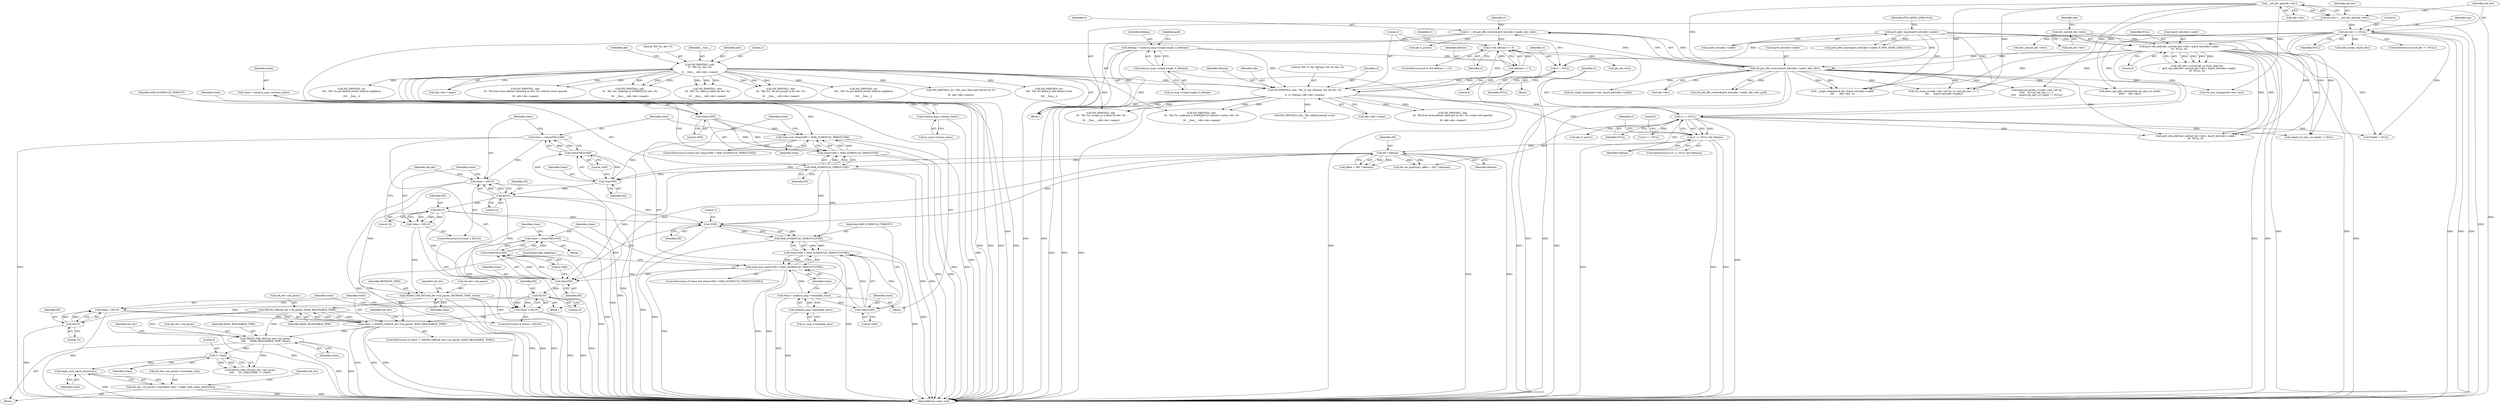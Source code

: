 digraph "0_linux_6fd99094de2b83d1d4c8457f2c83483b2828e75a@API" {
"1000713" [label="(Call,neigh_rand_reach_time(rtime))"];
"1000704" [label="(Call,3 * rtime)"];
"1000693" [label="(Call,NEIGH_VAR_SET(in6_dev->nd_parms,\n\t\t\t\t\t      BASE_REACHABLE_TIME, rtime))"];
"1000687" [label="(Call,NEIGH_VAR(in6_dev->nd_parms, BASE_REACHABLE_TIME))"];
"1000633" [label="(Call,NEIGH_VAR_SET(in6_dev->nd_parms, RETRANS_TIME, rtime))"];
"1000628" [label="(Call,rtime = HZ/10)"];
"1000630" [label="(Call,HZ/10)"];
"1000625" [label="(Call,HZ/10)"];
"1000618" [label="(Call,rtime*HZ)"];
"1000605" [label="(Call,rtime && rtime/1000 < MAX_SCHEDULE_TIMEOUT/HZ)"];
"1000598" [label="(Call,rtime = ntohl(ra_msg->retrans_timer))"];
"1000600" [label="(Call,ntohl(ra_msg->retrans_timer))"];
"1000608" [label="(Call,rtime/1000)"];
"1000607" [label="(Call,rtime/1000 < MAX_SCHEDULE_TIMEOUT/HZ)"];
"1000611" [label="(Call,MAX_SCHEDULE_TIMEOUT/HZ)"];
"1000538" [label="(Call,HZ * lifetime)"];
"1000453" [label="(Call,rt == NULL && lifetime)"];
"1000454" [label="(Call,rt == NULL)"];
"1000441" [label="(Call,ND_PRINTK(3, info, \"RA: rt: %p  lifetime: %d, for dev: %s\n\",\n\t\t  rt, lifetime, skb->dev->name))"];
"1000154" [label="(Call,ND_PRINTK(2, info,\n\t\t  \"RA: %s, dev: %s\n\",\n\t\t  __func__, skb->dev->name))"];
"1000430" [label="(Call,rt && lifetime == 0)"];
"1000391" [label="(Call,rt = rt6_get_dflt_router(&ipv6_hdr(skb)->saddr, skb->dev))"];
"1000393" [label="(Call,rt6_get_dflt_router(&ipv6_hdr(skb)->saddr, skb->dev))"];
"1000167" [label="(Call,ipv6_addr_type(&ipv6_hdr(skb)->saddr))"];
"1000339" [label="(Call,ipv6_chk_addr(dev_net(in6_dev->dev), &ipv6_hdr(skb)->saddr,\n\t\t\t  NULL, 0))"];
"1000340" [label="(Call,dev_net(in6_dev->dev))"];
"1000209" [label="(Call,in6_dev == NULL)"];
"1000202" [label="(Call,in6_dev = __in6_dev_get(skb->dev))"];
"1000204" [label="(Call,__in6_dev_get(skb->dev))"];
"1000432" [label="(Call,lifetime == 0)"];
"1000362" [label="(Call,lifetime = ntohs(ra_msg->icmph.icmp6_rt_lifetime))"];
"1000364" [label="(Call,ntohs(ra_msg->icmph.icmp6_rt_lifetime))"];
"1000438" [label="(Call,rt = NULL)"];
"1000623" [label="(Call,rtime < HZ/10)"];
"1000615" [label="(Call,rtime = (rtime*HZ)/1000)"];
"1000617" [label="(Call,(rtime*HZ)/1000)"];
"1000685" [label="(Call,rtime != NEIGH_VAR(in6_dev->nd_parms, BASE_REACHABLE_TIME))"];
"1000679" [label="(Call,rtime = HZ/10)"];
"1000681" [label="(Call,HZ/10)"];
"1000676" [label="(Call,HZ/10)"];
"1000669" [label="(Call,rtime*HZ)"];
"1000654" [label="(Call,rtime && rtime/1000 < MAX_SCHEDULE_TIMEOUT/(3*HZ))"];
"1000647" [label="(Call,rtime = ntohl(ra_msg->reachable_time))"];
"1000649" [label="(Call,ntohl(ra_msg->reachable_time))"];
"1000657" [label="(Call,rtime/1000)"];
"1000656" [label="(Call,rtime/1000 < MAX_SCHEDULE_TIMEOUT/(3*HZ))"];
"1000660" [label="(Call,MAX_SCHEDULE_TIMEOUT/(3*HZ))"];
"1000662" [label="(Call,3*HZ)"];
"1000674" [label="(Call,rtime < HZ/10)"];
"1000666" [label="(Call,rtime = (rtime*HZ)/1000)"];
"1000668" [label="(Call,(rtime*HZ)/1000)"];
"1000707" [label="(Call,in6_dev->nd_parms->reachable_time = neigh_rand_reach_time(rtime))"];
"1000365" [label="(Call,ra_msg->icmph.icmp6_rt_lifetime)"];
"1000723" [label="(JumpTarget,skip_linkparms:)"];
"1000667" [label="(Identifier,rtime)"];
"1000453" [label="(Call,rt == NULL && lifetime)"];
"1000391" [label="(Call,rt = rt6_get_dflt_router(&ipv6_hdr(skb)->saddr, skb->dev))"];
"1000699" [label="(Call,NEIGH_VAR_SET(in6_dev->nd_parms,\n\t\t\t\t\t      GC_STALETIME, 3 * rtime))"];
"1000681" [label="(Call,HZ/10)"];
"1000672" [label="(Literal,1000)"];
"1000340" [label="(Call,dev_net(in6_dev->dev))"];
"1000371" [label="(Identifier,pref)"];
"1000661" [label="(Identifier,MAX_SCHEDULE_TIMEOUT)"];
"1000622" [label="(ControlStructure,if (rtime < HZ/10))"];
"1000680" [label="(Identifier,rtime)"];
"1000686" [label="(Identifier,rtime)"];
"1000362" [label="(Call,lifetime = ntohs(ra_msg->icmph.icmp6_rt_lifetime))"];
"1000363" [label="(Identifier,lifetime)"];
"1000628" [label="(Call,rtime = HZ/10)"];
"1000694" [label="(Call,in6_dev->nd_parms)"];
"1000819" [label="(Call,ND_PRINTK(2, info,\n\t\t\t  \"RA from local address detected on dev: %s: router info ignored.\n\",\n\t\t\t  skb->dev->name))"];
"1000684" [label="(ControlStructure,if (rtime != NEIGH_VAR(in6_dev->nd_parms, BASE_REACHABLE_TIME)))"];
"1000691" [label="(Identifier,BASE_REACHABLE_TIME)"];
"1000635" [label="(Identifier,in6_dev)"];
"1000675" [label="(Identifier,rtime)"];
"1000713" [label="(Call,neigh_rand_reach_time(rtime))"];
"1000352" [label="(Call,ND_PRINTK(2, info,\n\t\t\t  \"RA from local address detected on dev: %s: default router ignored\n\",\n\t\t\t  skb->dev->name))"];
"1000158" [label="(Identifier,__func__)"];
"1000403" [label="(Identifier,rt)"];
"1000601" [label="(Call,ra_msg->retrans_timer)"];
"1000444" [label="(Literal,\"RA: rt: %p  lifetime: %d, for dev: %s\n\")"];
"1000154" [label="(Call,ND_PRINTK(2, info,\n\t\t  \"RA: %s, dev: %s\n\",\n\t\t  __func__, skb->dev->name))"];
"1000436" [label="(Call,ip6_del_rt(rt))"];
"1000608" [label="(Call,rtime/1000)"];
"1000688" [label="(Call,in6_dev->nd_parms)"];
"1000658" [label="(Identifier,rtime)"];
"1000806" [label="(Call,ipv6_chk_addr(dev_net(in6_dev->dev), &ipv6_hdr(skb)->saddr,\n\t\t\t  NULL, 0))"];
"1000632" [label="(Literal,10)"];
"1000614" [label="(Block,)"];
"1000433" [label="(Identifier,lifetime)"];
"1000615" [label="(Call,rtime = (rtime*HZ)/1000)"];
"1000900" [label="(Call,rt6_route_rcv(skb->dev, (u8 *)p, (p->nd_opt_len) << 3,\n\t\t\t\t      &ipv6_hdr(skb)->saddr))"];
"1000226" [label="(Identifier,opt)"];
"1000625" [label="(Call,HZ/10)"];
"1000437" [label="(Identifier,rt)"];
"1000605" [label="(Call,rtime && rtime/1000 < MAX_SCHEDULE_TIMEOUT/HZ)"];
"1000705" [label="(Literal,3)"];
"1000683" [label="(Literal,10)"];
"1000650" [label="(Call,ra_msg->reachable_time)"];
"1000666" [label="(Call,rtime = (rtime*HZ)/1000)"];
"1000620" [label="(Identifier,HZ)"];
"1000455" [label="(Identifier,rt)"];
"1000611" [label="(Call,MAX_SCHEDULE_TIMEOUT/HZ)"];
"1000454" [label="(Call,rt == NULL)"];
"1000204" [label="(Call,__in6_dev_get(skb->dev))"];
"1000787" [label="(Call,ND_PRINTK(2, info,\n\t\t\t  \"RA: %s, accept_ra is false for dev: %s\n\",\n\t\t\t  __func__, skb->dev->name))"];
"1000634" [label="(Call,in6_dev->nd_parms)"];
"1000421" [label="(Call,ND_PRINTK(0, err,\n\t\t\t\t  \"RA: %s got default router without neighbour\n\",\n\t\t\t\t  __func__))"];
"1000435" [label="(Block,)"];
"1000630" [label="(Call,HZ/10)"];
"1000205" [label="(Call,skb->dev)"];
"1000677" [label="(Identifier,HZ)"];
"1000173" [label="(Identifier,IPV6_ADDR_LINKLOCAL)"];
"1000708" [label="(Call,in6_dev->nd_parms->reachable_time)"];
"1000432" [label="(Call,lifetime == 0)"];
"1000637" [label="(Identifier,RETRANS_TIME)"];
"1000623" [label="(Call,rtime < HZ/10)"];
"1001104" [label="(MethodReturn,static void)"];
"1000536" [label="(Call,jiffies + (HZ * lifetime))"];
"1000434" [label="(Literal,0)"];
"1000459" [label="(Call,ND_PRINTK(3, info, \"RA: adding default router\n\"))"];
"1000687" [label="(Call,NEIGH_VAR(in6_dev->nd_parms, BASE_REACHABLE_TIME))"];
"1000112" [label="(Block,)"];
"1000159" [label="(Call,skb->dev->name)"];
"1000349" [label="(Identifier,NULL)"];
"1000607" [label="(Call,rtime/1000 < MAX_SCHEDULE_TIMEOUT/HZ)"];
"1000238" [label="(Call,ipv6_accept_ra(in6_dev))"];
"1000259" [label="(Call,ND_PRINTK(2, info,\n\t\t\t  \"RA: %s, nodetype is NODEFAULT, dev: %s\n\",\n\t\t\t  __func__, skb->dev->name))"];
"1000618" [label="(Call,rtime*HZ)"];
"1000344" [label="(Call,&ipv6_hdr(skb)->saddr)"];
"1000633" [label="(Call,NEIGH_VAR_SET(in6_dev->nd_parms, RETRANS_TIME, rtime))"];
"1000697" [label="(Identifier,BASE_REACHABLE_TIME)"];
"1000617" [label="(Call,(rtime*HZ)/1000)"];
"1000671" [label="(Identifier,HZ)"];
"1000669" [label="(Call,rtime*HZ)"];
"1000674" [label="(Call,rtime < HZ/10)"];
"1000682" [label="(Identifier,HZ)"];
"1000209" [label="(Call,in6_dev == NULL)"];
"1000393" [label="(Call,rt6_get_dflt_router(&ipv6_hdr(skb)->saddr, skb->dev))"];
"1000613" [label="(Identifier,HZ)"];
"1000430" [label="(Call,rt && lifetime == 0)"];
"1000438" [label="(Call,rt = NULL)"];
"1000446" [label="(Identifier,lifetime)"];
"1000659" [label="(Literal,1000)"];
"1000695" [label="(Identifier,in6_dev)"];
"1000664" [label="(Identifier,HZ)"];
"1000807" [label="(Call,dev_net(in6_dev->dev))"];
"1000439" [label="(Identifier,rt)"];
"1000443" [label="(Identifier,info)"];
"1000685" [label="(Call,rtime != NEIGH_VAR(in6_dev->nd_parms, BASE_REACHABLE_TIME))"];
"1000663" [label="(Literal,3)"];
"1000392" [label="(Identifier,rt)"];
"1000332" [label="(Call,!in6_dev->cnf.accept_ra_from_local &&\n\t    ipv6_chk_addr(dev_net(in6_dev->dev), &ipv6_hdr(skb)->saddr,\n\t\t\t  NULL, 0))"];
"1000631" [label="(Identifier,HZ)"];
"1000616" [label="(Identifier,rtime)"];
"1000692" [label="(Block,)"];
"1000599" [label="(Identifier,rtime)"];
"1000166" [label="(Call,ipv6_addr_type(&ipv6_hdr(skb)->saddr) & IPV6_ADDR_LINKLOCAL)"];
"1000426" [label="(Call,ip6_rt_put(rt))"];
"1000629" [label="(Identifier,rtime)"];
"1000431" [label="(Identifier,rt)"];
"1000407" [label="(Call,dst_neigh_lookup(&rt->dst, &ipv6_hdr(skb)->saddr))"];
"1000701" [label="(Identifier,in6_dev)"];
"1000208" [label="(ControlStructure,if (in6_dev == NULL))"];
"1000156" [label="(Identifier,info)"];
"1000320" [label="(Call,ND_PRINTK(2, info,\n\t\t\t  \"RA: %s, defrtr is false for dev: %s\n\",\n\t\t\t  __func__, skb->dev->name))"];
"1000457" [label="(Identifier,lifetime)"];
"1000627" [label="(Literal,10)"];
"1000211" [label="(Identifier,NULL)"];
"1000241" [label="(Call,ND_PRINTK(2, info,\n\t\t\t  \"RA: %s, did not accept ra for dev: %s\n\",\n\t\t\t  __func__, skb->dev->name))"];
"1000704" [label="(Call,3 * rtime)"];
"1000626" [label="(Identifier,HZ)"];
"1000656" [label="(Call,rtime/1000 < MAX_SCHEDULE_TIMEOUT/(3*HZ))"];
"1000210" [label="(Identifier,in6_dev)"];
"1000670" [label="(Identifier,rtime)"];
"1000660" [label="(Call,MAX_SCHEDULE_TIMEOUT/(3*HZ))"];
"1000673" [label="(ControlStructure,if (rtime < HZ/10))"];
"1000442" [label="(Literal,3)"];
"1000214" [label="(Literal,0)"];
"1000364" [label="(Call,ntohs(ra_msg->icmph.icmp6_rt_lifetime))"];
"1000609" [label="(Identifier,rtime)"];
"1000203" [label="(Identifier,in6_dev)"];
"1000717" [label="(Identifier,in6_dev)"];
"1000706" [label="(Identifier,rtime)"];
"1000155" [label="(Literal,2)"];
"1000171" [label="(Identifier,skb)"];
"1000202" [label="(Call,in6_dev = __in6_dev_get(skb->dev))"];
"1000429" [label="(ControlStructure,if (rt && lifetime == 0))"];
"1000624" [label="(Identifier,rtime)"];
"1000460" [label="(Literal,3)"];
"1000399" [label="(Call,skb->dev)"];
"1001098" [label="(Call,ip6_rt_put(rt))"];
"1000963" [label="(Call,addrconf_prefix_rcv(skb->dev, (u8 *)p,\n\t\t\t\t\t    (p->nd_opt_len) << 3,\n\t\t\t\t\t    ndopts.nd_opts_src_lladdr != NULL))"];
"1000619" [label="(Identifier,rtime)"];
"1000729" [label="(Call,__neigh_lookup(&nd_tbl, &ipv6_hdr(skb)->saddr,\n\t\t\t\t       skb->dev, 1))"];
"1000452" [label="(ControlStructure,if (rt == NULL && lifetime))"];
"1000503" [label="(Call,ND_PRINTK(0, err,\n\t\t\t\t  \"RA: %s got default router without neighbour\n\",\n\t\t\t\t  __func__))"];
"1000456" [label="(Identifier,NULL)"];
"1000641" [label="(Identifier,in6_dev)"];
"1000648" [label="(Identifier,rtime)"];
"1000638" [label="(Identifier,rtime)"];
"1000476" [label="(Call,rt == NULL)"];
"1000539" [label="(Identifier,HZ)"];
"1000394" [label="(Call,&ipv6_hdr(skb)->saddr)"];
"1000600" [label="(Call,ntohl(ra_msg->retrans_timer))"];
"1000655" [label="(Identifier,rtime)"];
"1000465" [label="(Call,rt6_add_dflt_router(&ipv6_hdr(skb)->saddr, skb->dev, pref))"];
"1000654" [label="(Call,rtime && rtime/1000 < MAX_SCHEDULE_TIMEOUT/(3*HZ))"];
"1000157" [label="(Literal,\"RA: %s, dev: %s\n\")"];
"1000347" [label="(Identifier,skb)"];
"1000167" [label="(Call,ipv6_addr_type(&ipv6_hdr(skb)->saddr))"];
"1000604" [label="(ControlStructure,if (rtime && rtime/1000 < MAX_SCHEDULE_TIMEOUT/HZ))"];
"1000447" [label="(Call,skb->dev->name)"];
"1000714" [label="(Identifier,rtime)"];
"1000693" [label="(Call,NEIGH_VAR_SET(in6_dev->nd_parms,\n\t\t\t\t\t      BASE_REACHABLE_TIME, rtime))"];
"1000925" [label="(Call,ND_PRINTK(2, info,\n\t\t\t  \"RA: %s, nodetype is NODEFAULT (interior routes), dev: %s\n\",\n\t\t\t  __func__, skb->dev->name))"];
"1000657" [label="(Call,rtime/1000)"];
"1000649" [label="(Call,ntohl(ra_msg->reachable_time))"];
"1000647" [label="(Call,rtime = ntohl(ra_msg->reachable_time))"];
"1000213" [label="(Call,ND_PRINTK(0, err, \"RA: can't find inet6 device for %s\n\",\n\t\t\t  skb->dev->name))"];
"1000440" [label="(Identifier,NULL)"];
"1000534" [label="(Call,rt6_set_expires(rt, jiffies + (HZ * lifetime)))"];
"1000480" [label="(Call,ND_PRINTK(0, err,\n\t\t\t\t  \"RA: %s failed to add default route\n\",\n\t\t\t\t  __func__))"];
"1000668" [label="(Call,(rtime*HZ)/1000)"];
"1000662" [label="(Call,3*HZ)"];
"1000975" [label="(Call,ndopts.nd_opts_src_lladdr != NULL)"];
"1000168" [label="(Call,&ipv6_hdr(skb)->saddr)"];
"1001055" [label="(Call,rt6_mtu_change(skb->dev, mtu))"];
"1000441" [label="(Call,ND_PRINTK(3, info, \"RA: rt: %p  lifetime: %d, for dev: %s\n\",\n\t\t  rt, lifetime, skb->dev->name))"];
"1000621" [label="(Literal,1000)"];
"1000707" [label="(Call,in6_dev->nd_parms->reachable_time = neigh_rand_reach_time(rtime))"];
"1000679" [label="(Call,rtime = HZ/10)"];
"1000540" [label="(Identifier,lifetime)"];
"1000610" [label="(Literal,1000)"];
"1000339" [label="(Call,ipv6_chk_addr(dev_net(in6_dev->dev), &ipv6_hdr(skb)->saddr,\n\t\t\t  NULL, 0))"];
"1000350" [label="(Literal,0)"];
"1000698" [label="(Identifier,rtime)"];
"1000598" [label="(Call,rtime = ntohl(ra_msg->retrans_timer))"];
"1000676" [label="(Call,HZ/10)"];
"1000606" [label="(Identifier,rtime)"];
"1000596" [label="(Block,)"];
"1000745" [label="(Call,*lladdr = NULL)"];
"1000538" [label="(Call,HZ * lifetime)"];
"1000445" [label="(Identifier,rt)"];
"1000665" [label="(Block,)"];
"1000341" [label="(Call,in6_dev->dev)"];
"1000612" [label="(Identifier,MAX_SCHEDULE_TIMEOUT)"];
"1000518" [label="(Identifier,rt)"];
"1000678" [label="(Literal,10)"];
"1000653" [label="(ControlStructure,if (rtime && rtime/1000 < MAX_SCHEDULE_TIMEOUT/(3*HZ)))"];
"1000755" [label="(Call,ndisc_opt_addr_data(ndopts.nd_opts_src_lladdr,\n\t\t\t\t\t\t     skb->dev))"];
"1000713" -> "1000707"  [label="AST: "];
"1000713" -> "1000714"  [label="CFG: "];
"1000714" -> "1000713"  [label="AST: "];
"1000707" -> "1000713"  [label="CFG: "];
"1000713" -> "1001104"  [label="DDG: "];
"1000713" -> "1000707"  [label="DDG: "];
"1000704" -> "1000713"  [label="DDG: "];
"1000704" -> "1000699"  [label="AST: "];
"1000704" -> "1000706"  [label="CFG: "];
"1000705" -> "1000704"  [label="AST: "];
"1000706" -> "1000704"  [label="AST: "];
"1000699" -> "1000704"  [label="CFG: "];
"1000704" -> "1000699"  [label="DDG: "];
"1000704" -> "1000699"  [label="DDG: "];
"1000693" -> "1000704"  [label="DDG: "];
"1000693" -> "1000692"  [label="AST: "];
"1000693" -> "1000698"  [label="CFG: "];
"1000694" -> "1000693"  [label="AST: "];
"1000697" -> "1000693"  [label="AST: "];
"1000698" -> "1000693"  [label="AST: "];
"1000701" -> "1000693"  [label="CFG: "];
"1000693" -> "1001104"  [label="DDG: "];
"1000693" -> "1001104"  [label="DDG: "];
"1000687" -> "1000693"  [label="DDG: "];
"1000687" -> "1000693"  [label="DDG: "];
"1000685" -> "1000693"  [label="DDG: "];
"1000693" -> "1000699"  [label="DDG: "];
"1000687" -> "1000685"  [label="AST: "];
"1000687" -> "1000691"  [label="CFG: "];
"1000688" -> "1000687"  [label="AST: "];
"1000691" -> "1000687"  [label="AST: "];
"1000685" -> "1000687"  [label="CFG: "];
"1000687" -> "1001104"  [label="DDG: "];
"1000687" -> "1001104"  [label="DDG: "];
"1000687" -> "1000685"  [label="DDG: "];
"1000687" -> "1000685"  [label="DDG: "];
"1000633" -> "1000687"  [label="DDG: "];
"1000633" -> "1000614"  [label="AST: "];
"1000633" -> "1000638"  [label="CFG: "];
"1000634" -> "1000633"  [label="AST: "];
"1000637" -> "1000633"  [label="AST: "];
"1000638" -> "1000633"  [label="AST: "];
"1000641" -> "1000633"  [label="CFG: "];
"1000633" -> "1001104"  [label="DDG: "];
"1000633" -> "1001104"  [label="DDG: "];
"1000633" -> "1001104"  [label="DDG: "];
"1000628" -> "1000633"  [label="DDG: "];
"1000623" -> "1000633"  [label="DDG: "];
"1000628" -> "1000622"  [label="AST: "];
"1000628" -> "1000630"  [label="CFG: "];
"1000629" -> "1000628"  [label="AST: "];
"1000630" -> "1000628"  [label="AST: "];
"1000635" -> "1000628"  [label="CFG: "];
"1000628" -> "1001104"  [label="DDG: "];
"1000630" -> "1000628"  [label="DDG: "];
"1000630" -> "1000628"  [label="DDG: "];
"1000630" -> "1000632"  [label="CFG: "];
"1000631" -> "1000630"  [label="AST: "];
"1000632" -> "1000630"  [label="AST: "];
"1000630" -> "1001104"  [label="DDG: "];
"1000625" -> "1000630"  [label="DDG: "];
"1000630" -> "1000662"  [label="DDG: "];
"1000630" -> "1000669"  [label="DDG: "];
"1000625" -> "1000623"  [label="AST: "];
"1000625" -> "1000627"  [label="CFG: "];
"1000626" -> "1000625"  [label="AST: "];
"1000627" -> "1000625"  [label="AST: "];
"1000623" -> "1000625"  [label="CFG: "];
"1000625" -> "1001104"  [label="DDG: "];
"1000625" -> "1000623"  [label="DDG: "];
"1000625" -> "1000623"  [label="DDG: "];
"1000618" -> "1000625"  [label="DDG: "];
"1000625" -> "1000662"  [label="DDG: "];
"1000625" -> "1000669"  [label="DDG: "];
"1000618" -> "1000617"  [label="AST: "];
"1000618" -> "1000620"  [label="CFG: "];
"1000619" -> "1000618"  [label="AST: "];
"1000620" -> "1000618"  [label="AST: "];
"1000621" -> "1000618"  [label="CFG: "];
"1000618" -> "1000617"  [label="DDG: "];
"1000618" -> "1000617"  [label="DDG: "];
"1000605" -> "1000618"  [label="DDG: "];
"1000611" -> "1000618"  [label="DDG: "];
"1000538" -> "1000618"  [label="DDG: "];
"1000605" -> "1000604"  [label="AST: "];
"1000605" -> "1000606"  [label="CFG: "];
"1000605" -> "1000607"  [label="CFG: "];
"1000606" -> "1000605"  [label="AST: "];
"1000607" -> "1000605"  [label="AST: "];
"1000616" -> "1000605"  [label="CFG: "];
"1000648" -> "1000605"  [label="CFG: "];
"1000605" -> "1001104"  [label="DDG: "];
"1000605" -> "1001104"  [label="DDG: "];
"1000598" -> "1000605"  [label="DDG: "];
"1000608" -> "1000605"  [label="DDG: "];
"1000607" -> "1000605"  [label="DDG: "];
"1000607" -> "1000605"  [label="DDG: "];
"1000598" -> "1000596"  [label="AST: "];
"1000598" -> "1000600"  [label="CFG: "];
"1000599" -> "1000598"  [label="AST: "];
"1000600" -> "1000598"  [label="AST: "];
"1000606" -> "1000598"  [label="CFG: "];
"1000598" -> "1001104"  [label="DDG: "];
"1000600" -> "1000598"  [label="DDG: "];
"1000598" -> "1000608"  [label="DDG: "];
"1000600" -> "1000601"  [label="CFG: "];
"1000601" -> "1000600"  [label="AST: "];
"1000600" -> "1001104"  [label="DDG: "];
"1000608" -> "1000607"  [label="AST: "];
"1000608" -> "1000610"  [label="CFG: "];
"1000609" -> "1000608"  [label="AST: "];
"1000610" -> "1000608"  [label="AST: "];
"1000612" -> "1000608"  [label="CFG: "];
"1000608" -> "1000607"  [label="DDG: "];
"1000608" -> "1000607"  [label="DDG: "];
"1000607" -> "1000611"  [label="CFG: "];
"1000611" -> "1000607"  [label="AST: "];
"1000607" -> "1001104"  [label="DDG: "];
"1000607" -> "1001104"  [label="DDG: "];
"1000611" -> "1000607"  [label="DDG: "];
"1000611" -> "1000607"  [label="DDG: "];
"1000611" -> "1000613"  [label="CFG: "];
"1000612" -> "1000611"  [label="AST: "];
"1000613" -> "1000611"  [label="AST: "];
"1000611" -> "1001104"  [label="DDG: "];
"1000611" -> "1001104"  [label="DDG: "];
"1000538" -> "1000611"  [label="DDG: "];
"1000611" -> "1000660"  [label="DDG: "];
"1000611" -> "1000662"  [label="DDG: "];
"1000611" -> "1000669"  [label="DDG: "];
"1000538" -> "1000536"  [label="AST: "];
"1000538" -> "1000540"  [label="CFG: "];
"1000539" -> "1000538"  [label="AST: "];
"1000540" -> "1000538"  [label="AST: "];
"1000536" -> "1000538"  [label="CFG: "];
"1000538" -> "1001104"  [label="DDG: "];
"1000538" -> "1001104"  [label="DDG: "];
"1000538" -> "1000534"  [label="DDG: "];
"1000538" -> "1000534"  [label="DDG: "];
"1000538" -> "1000536"  [label="DDG: "];
"1000538" -> "1000536"  [label="DDG: "];
"1000453" -> "1000538"  [label="DDG: "];
"1000538" -> "1000662"  [label="DDG: "];
"1000538" -> "1000669"  [label="DDG: "];
"1000453" -> "1000452"  [label="AST: "];
"1000453" -> "1000454"  [label="CFG: "];
"1000453" -> "1000457"  [label="CFG: "];
"1000454" -> "1000453"  [label="AST: "];
"1000457" -> "1000453"  [label="AST: "];
"1000460" -> "1000453"  [label="CFG: "];
"1000518" -> "1000453"  [label="CFG: "];
"1000453" -> "1001104"  [label="DDG: "];
"1000453" -> "1001104"  [label="DDG: "];
"1000453" -> "1001104"  [label="DDG: "];
"1000454" -> "1000453"  [label="DDG: "];
"1000454" -> "1000453"  [label="DDG: "];
"1000441" -> "1000453"  [label="DDG: "];
"1000454" -> "1000456"  [label="CFG: "];
"1000455" -> "1000454"  [label="AST: "];
"1000456" -> "1000454"  [label="AST: "];
"1000457" -> "1000454"  [label="CFG: "];
"1000454" -> "1001104"  [label="DDG: "];
"1000441" -> "1000454"  [label="DDG: "];
"1000339" -> "1000454"  [label="DDG: "];
"1000209" -> "1000454"  [label="DDG: "];
"1000454" -> "1000476"  [label="DDG: "];
"1000454" -> "1000534"  [label="DDG: "];
"1000454" -> "1000745"  [label="DDG: "];
"1000454" -> "1000806"  [label="DDG: "];
"1000454" -> "1000975"  [label="DDG: "];
"1000454" -> "1001098"  [label="DDG: "];
"1000441" -> "1000112"  [label="AST: "];
"1000441" -> "1000447"  [label="CFG: "];
"1000442" -> "1000441"  [label="AST: "];
"1000443" -> "1000441"  [label="AST: "];
"1000444" -> "1000441"  [label="AST: "];
"1000445" -> "1000441"  [label="AST: "];
"1000446" -> "1000441"  [label="AST: "];
"1000447" -> "1000441"  [label="AST: "];
"1000455" -> "1000441"  [label="CFG: "];
"1000441" -> "1001104"  [label="DDG: "];
"1000441" -> "1001104"  [label="DDG: "];
"1000441" -> "1001104"  [label="DDG: "];
"1000154" -> "1000441"  [label="DDG: "];
"1000154" -> "1000441"  [label="DDG: "];
"1000430" -> "1000441"  [label="DDG: "];
"1000438" -> "1000441"  [label="DDG: "];
"1000432" -> "1000441"  [label="DDG: "];
"1000362" -> "1000441"  [label="DDG: "];
"1000441" -> "1000459"  [label="DDG: "];
"1000441" -> "1000787"  [label="DDG: "];
"1000441" -> "1000787"  [label="DDG: "];
"1000441" -> "1000819"  [label="DDG: "];
"1000441" -> "1000819"  [label="DDG: "];
"1000441" -> "1000925"  [label="DDG: "];
"1000441" -> "1000925"  [label="DDG: "];
"1000154" -> "1000112"  [label="AST: "];
"1000154" -> "1000159"  [label="CFG: "];
"1000155" -> "1000154"  [label="AST: "];
"1000156" -> "1000154"  [label="AST: "];
"1000157" -> "1000154"  [label="AST: "];
"1000158" -> "1000154"  [label="AST: "];
"1000159" -> "1000154"  [label="AST: "];
"1000171" -> "1000154"  [label="CFG: "];
"1000154" -> "1001104"  [label="DDG: "];
"1000154" -> "1001104"  [label="DDG: "];
"1000154" -> "1001104"  [label="DDG: "];
"1000154" -> "1001104"  [label="DDG: "];
"1000154" -> "1000213"  [label="DDG: "];
"1000154" -> "1000241"  [label="DDG: "];
"1000154" -> "1000241"  [label="DDG: "];
"1000154" -> "1000241"  [label="DDG: "];
"1000154" -> "1000259"  [label="DDG: "];
"1000154" -> "1000259"  [label="DDG: "];
"1000154" -> "1000259"  [label="DDG: "];
"1000154" -> "1000320"  [label="DDG: "];
"1000154" -> "1000320"  [label="DDG: "];
"1000154" -> "1000320"  [label="DDG: "];
"1000154" -> "1000352"  [label="DDG: "];
"1000154" -> "1000352"  [label="DDG: "];
"1000154" -> "1000421"  [label="DDG: "];
"1000154" -> "1000480"  [label="DDG: "];
"1000154" -> "1000503"  [label="DDG: "];
"1000154" -> "1000787"  [label="DDG: "];
"1000154" -> "1000925"  [label="DDG: "];
"1000430" -> "1000429"  [label="AST: "];
"1000430" -> "1000431"  [label="CFG: "];
"1000430" -> "1000432"  [label="CFG: "];
"1000431" -> "1000430"  [label="AST: "];
"1000432" -> "1000430"  [label="AST: "];
"1000437" -> "1000430"  [label="CFG: "];
"1000442" -> "1000430"  [label="CFG: "];
"1000430" -> "1001104"  [label="DDG: "];
"1000430" -> "1001104"  [label="DDG: "];
"1000391" -> "1000430"  [label="DDG: "];
"1000432" -> "1000430"  [label="DDG: "];
"1000432" -> "1000430"  [label="DDG: "];
"1000430" -> "1000436"  [label="DDG: "];
"1000391" -> "1000112"  [label="AST: "];
"1000391" -> "1000393"  [label="CFG: "];
"1000392" -> "1000391"  [label="AST: "];
"1000393" -> "1000391"  [label="AST: "];
"1000403" -> "1000391"  [label="CFG: "];
"1000391" -> "1001104"  [label="DDG: "];
"1000393" -> "1000391"  [label="DDG: "];
"1000393" -> "1000391"  [label="DDG: "];
"1000391" -> "1000426"  [label="DDG: "];
"1000393" -> "1000399"  [label="CFG: "];
"1000394" -> "1000393"  [label="AST: "];
"1000399" -> "1000393"  [label="AST: "];
"1000393" -> "1001104"  [label="DDG: "];
"1000393" -> "1001104"  [label="DDG: "];
"1000167" -> "1000393"  [label="DDG: "];
"1000339" -> "1000393"  [label="DDG: "];
"1000204" -> "1000393"  [label="DDG: "];
"1000393" -> "1000407"  [label="DDG: "];
"1000393" -> "1000465"  [label="DDG: "];
"1000393" -> "1000465"  [label="DDG: "];
"1000393" -> "1000729"  [label="DDG: "];
"1000393" -> "1000729"  [label="DDG: "];
"1000393" -> "1000755"  [label="DDG: "];
"1000393" -> "1000806"  [label="DDG: "];
"1000393" -> "1000900"  [label="DDG: "];
"1000393" -> "1000900"  [label="DDG: "];
"1000393" -> "1000963"  [label="DDG: "];
"1000393" -> "1001055"  [label="DDG: "];
"1000167" -> "1000166"  [label="AST: "];
"1000167" -> "1000168"  [label="CFG: "];
"1000168" -> "1000167"  [label="AST: "];
"1000173" -> "1000167"  [label="CFG: "];
"1000167" -> "1001104"  [label="DDG: "];
"1000167" -> "1000166"  [label="DDG: "];
"1000167" -> "1000339"  [label="DDG: "];
"1000167" -> "1000729"  [label="DDG: "];
"1000167" -> "1000806"  [label="DDG: "];
"1000167" -> "1000900"  [label="DDG: "];
"1000339" -> "1000332"  [label="AST: "];
"1000339" -> "1000350"  [label="CFG: "];
"1000340" -> "1000339"  [label="AST: "];
"1000344" -> "1000339"  [label="AST: "];
"1000349" -> "1000339"  [label="AST: "];
"1000350" -> "1000339"  [label="AST: "];
"1000332" -> "1000339"  [label="CFG: "];
"1000339" -> "1001104"  [label="DDG: "];
"1000339" -> "1001104"  [label="DDG: "];
"1000339" -> "1001104"  [label="DDG: "];
"1000339" -> "1000332"  [label="DDG: "];
"1000339" -> "1000332"  [label="DDG: "];
"1000339" -> "1000332"  [label="DDG: "];
"1000339" -> "1000332"  [label="DDG: "];
"1000340" -> "1000339"  [label="DDG: "];
"1000209" -> "1000339"  [label="DDG: "];
"1000339" -> "1000438"  [label="DDG: "];
"1000339" -> "1000729"  [label="DDG: "];
"1000339" -> "1000745"  [label="DDG: "];
"1000339" -> "1000806"  [label="DDG: "];
"1000339" -> "1000806"  [label="DDG: "];
"1000339" -> "1000900"  [label="DDG: "];
"1000339" -> "1000975"  [label="DDG: "];
"1000340" -> "1000341"  [label="CFG: "];
"1000341" -> "1000340"  [label="AST: "];
"1000347" -> "1000340"  [label="CFG: "];
"1000340" -> "1001104"  [label="DDG: "];
"1000340" -> "1000807"  [label="DDG: "];
"1000209" -> "1000208"  [label="AST: "];
"1000209" -> "1000211"  [label="CFG: "];
"1000210" -> "1000209"  [label="AST: "];
"1000211" -> "1000209"  [label="AST: "];
"1000214" -> "1000209"  [label="CFG: "];
"1000226" -> "1000209"  [label="CFG: "];
"1000209" -> "1001104"  [label="DDG: "];
"1000209" -> "1001104"  [label="DDG: "];
"1000209" -> "1001104"  [label="DDG: "];
"1000202" -> "1000209"  [label="DDG: "];
"1000209" -> "1000238"  [label="DDG: "];
"1000209" -> "1000438"  [label="DDG: "];
"1000209" -> "1000745"  [label="DDG: "];
"1000209" -> "1000806"  [label="DDG: "];
"1000209" -> "1000975"  [label="DDG: "];
"1000202" -> "1000112"  [label="AST: "];
"1000202" -> "1000204"  [label="CFG: "];
"1000203" -> "1000202"  [label="AST: "];
"1000204" -> "1000202"  [label="AST: "];
"1000210" -> "1000202"  [label="CFG: "];
"1000202" -> "1001104"  [label="DDG: "];
"1000204" -> "1000202"  [label="DDG: "];
"1000204" -> "1000205"  [label="CFG: "];
"1000205" -> "1000204"  [label="AST: "];
"1000204" -> "1001104"  [label="DDG: "];
"1000204" -> "1000729"  [label="DDG: "];
"1000204" -> "1000755"  [label="DDG: "];
"1000204" -> "1000900"  [label="DDG: "];
"1000204" -> "1000963"  [label="DDG: "];
"1000204" -> "1001055"  [label="DDG: "];
"1000432" -> "1000434"  [label="CFG: "];
"1000433" -> "1000432"  [label="AST: "];
"1000434" -> "1000432"  [label="AST: "];
"1000362" -> "1000432"  [label="DDG: "];
"1000362" -> "1000112"  [label="AST: "];
"1000362" -> "1000364"  [label="CFG: "];
"1000363" -> "1000362"  [label="AST: "];
"1000364" -> "1000362"  [label="AST: "];
"1000371" -> "1000362"  [label="CFG: "];
"1000362" -> "1001104"  [label="DDG: "];
"1000362" -> "1001104"  [label="DDG: "];
"1000364" -> "1000362"  [label="DDG: "];
"1000364" -> "1000365"  [label="CFG: "];
"1000365" -> "1000364"  [label="AST: "];
"1000364" -> "1001104"  [label="DDG: "];
"1000438" -> "1000435"  [label="AST: "];
"1000438" -> "1000440"  [label="CFG: "];
"1000439" -> "1000438"  [label="AST: "];
"1000440" -> "1000438"  [label="AST: "];
"1000442" -> "1000438"  [label="CFG: "];
"1000623" -> "1000622"  [label="AST: "];
"1000624" -> "1000623"  [label="AST: "];
"1000629" -> "1000623"  [label="CFG: "];
"1000635" -> "1000623"  [label="CFG: "];
"1000623" -> "1001104"  [label="DDG: "];
"1000623" -> "1001104"  [label="DDG: "];
"1000615" -> "1000623"  [label="DDG: "];
"1000615" -> "1000614"  [label="AST: "];
"1000615" -> "1000617"  [label="CFG: "];
"1000616" -> "1000615"  [label="AST: "];
"1000617" -> "1000615"  [label="AST: "];
"1000624" -> "1000615"  [label="CFG: "];
"1000615" -> "1001104"  [label="DDG: "];
"1000617" -> "1000615"  [label="DDG: "];
"1000617" -> "1000615"  [label="DDG: "];
"1000617" -> "1000621"  [label="CFG: "];
"1000621" -> "1000617"  [label="AST: "];
"1000617" -> "1001104"  [label="DDG: "];
"1000685" -> "1000684"  [label="AST: "];
"1000686" -> "1000685"  [label="AST: "];
"1000695" -> "1000685"  [label="CFG: "];
"1000723" -> "1000685"  [label="CFG: "];
"1000685" -> "1001104"  [label="DDG: "];
"1000685" -> "1001104"  [label="DDG: "];
"1000685" -> "1001104"  [label="DDG: "];
"1000679" -> "1000685"  [label="DDG: "];
"1000674" -> "1000685"  [label="DDG: "];
"1000679" -> "1000673"  [label="AST: "];
"1000679" -> "1000681"  [label="CFG: "];
"1000680" -> "1000679"  [label="AST: "];
"1000681" -> "1000679"  [label="AST: "];
"1000686" -> "1000679"  [label="CFG: "];
"1000679" -> "1001104"  [label="DDG: "];
"1000681" -> "1000679"  [label="DDG: "];
"1000681" -> "1000679"  [label="DDG: "];
"1000681" -> "1000683"  [label="CFG: "];
"1000682" -> "1000681"  [label="AST: "];
"1000683" -> "1000681"  [label="AST: "];
"1000681" -> "1001104"  [label="DDG: "];
"1000676" -> "1000681"  [label="DDG: "];
"1000676" -> "1000674"  [label="AST: "];
"1000676" -> "1000678"  [label="CFG: "];
"1000677" -> "1000676"  [label="AST: "];
"1000678" -> "1000676"  [label="AST: "];
"1000674" -> "1000676"  [label="CFG: "];
"1000676" -> "1001104"  [label="DDG: "];
"1000676" -> "1000674"  [label="DDG: "];
"1000676" -> "1000674"  [label="DDG: "];
"1000669" -> "1000676"  [label="DDG: "];
"1000669" -> "1000668"  [label="AST: "];
"1000669" -> "1000671"  [label="CFG: "];
"1000670" -> "1000669"  [label="AST: "];
"1000671" -> "1000669"  [label="AST: "];
"1000672" -> "1000669"  [label="CFG: "];
"1000669" -> "1000668"  [label="DDG: "];
"1000669" -> "1000668"  [label="DDG: "];
"1000654" -> "1000669"  [label="DDG: "];
"1000662" -> "1000669"  [label="DDG: "];
"1000654" -> "1000653"  [label="AST: "];
"1000654" -> "1000655"  [label="CFG: "];
"1000654" -> "1000656"  [label="CFG: "];
"1000655" -> "1000654"  [label="AST: "];
"1000656" -> "1000654"  [label="AST: "];
"1000667" -> "1000654"  [label="CFG: "];
"1000723" -> "1000654"  [label="CFG: "];
"1000654" -> "1001104"  [label="DDG: "];
"1000654" -> "1001104"  [label="DDG: "];
"1000654" -> "1001104"  [label="DDG: "];
"1000647" -> "1000654"  [label="DDG: "];
"1000657" -> "1000654"  [label="DDG: "];
"1000656" -> "1000654"  [label="DDG: "];
"1000656" -> "1000654"  [label="DDG: "];
"1000647" -> "1000596"  [label="AST: "];
"1000647" -> "1000649"  [label="CFG: "];
"1000648" -> "1000647"  [label="AST: "];
"1000649" -> "1000647"  [label="AST: "];
"1000655" -> "1000647"  [label="CFG: "];
"1000647" -> "1001104"  [label="DDG: "];
"1000649" -> "1000647"  [label="DDG: "];
"1000647" -> "1000657"  [label="DDG: "];
"1000649" -> "1000650"  [label="CFG: "];
"1000650" -> "1000649"  [label="AST: "];
"1000649" -> "1001104"  [label="DDG: "];
"1000657" -> "1000656"  [label="AST: "];
"1000657" -> "1000659"  [label="CFG: "];
"1000658" -> "1000657"  [label="AST: "];
"1000659" -> "1000657"  [label="AST: "];
"1000661" -> "1000657"  [label="CFG: "];
"1000657" -> "1000656"  [label="DDG: "];
"1000657" -> "1000656"  [label="DDG: "];
"1000656" -> "1000660"  [label="CFG: "];
"1000660" -> "1000656"  [label="AST: "];
"1000656" -> "1001104"  [label="DDG: "];
"1000656" -> "1001104"  [label="DDG: "];
"1000660" -> "1000656"  [label="DDG: "];
"1000660" -> "1000656"  [label="DDG: "];
"1000660" -> "1000662"  [label="CFG: "];
"1000661" -> "1000660"  [label="AST: "];
"1000662" -> "1000660"  [label="AST: "];
"1000660" -> "1001104"  [label="DDG: "];
"1000660" -> "1001104"  [label="DDG: "];
"1000662" -> "1000660"  [label="DDG: "];
"1000662" -> "1000660"  [label="DDG: "];
"1000662" -> "1000664"  [label="CFG: "];
"1000663" -> "1000662"  [label="AST: "];
"1000664" -> "1000662"  [label="AST: "];
"1000662" -> "1001104"  [label="DDG: "];
"1000674" -> "1000673"  [label="AST: "];
"1000675" -> "1000674"  [label="AST: "];
"1000680" -> "1000674"  [label="CFG: "];
"1000686" -> "1000674"  [label="CFG: "];
"1000674" -> "1001104"  [label="DDG: "];
"1000674" -> "1001104"  [label="DDG: "];
"1000666" -> "1000674"  [label="DDG: "];
"1000666" -> "1000665"  [label="AST: "];
"1000666" -> "1000668"  [label="CFG: "];
"1000667" -> "1000666"  [label="AST: "];
"1000668" -> "1000666"  [label="AST: "];
"1000675" -> "1000666"  [label="CFG: "];
"1000666" -> "1001104"  [label="DDG: "];
"1000668" -> "1000666"  [label="DDG: "];
"1000668" -> "1000666"  [label="DDG: "];
"1000668" -> "1000672"  [label="CFG: "];
"1000672" -> "1000668"  [label="AST: "];
"1000668" -> "1001104"  [label="DDG: "];
"1000707" -> "1000692"  [label="AST: "];
"1000708" -> "1000707"  [label="AST: "];
"1000717" -> "1000707"  [label="CFG: "];
"1000707" -> "1001104"  [label="DDG: "];
"1000707" -> "1001104"  [label="DDG: "];
}
